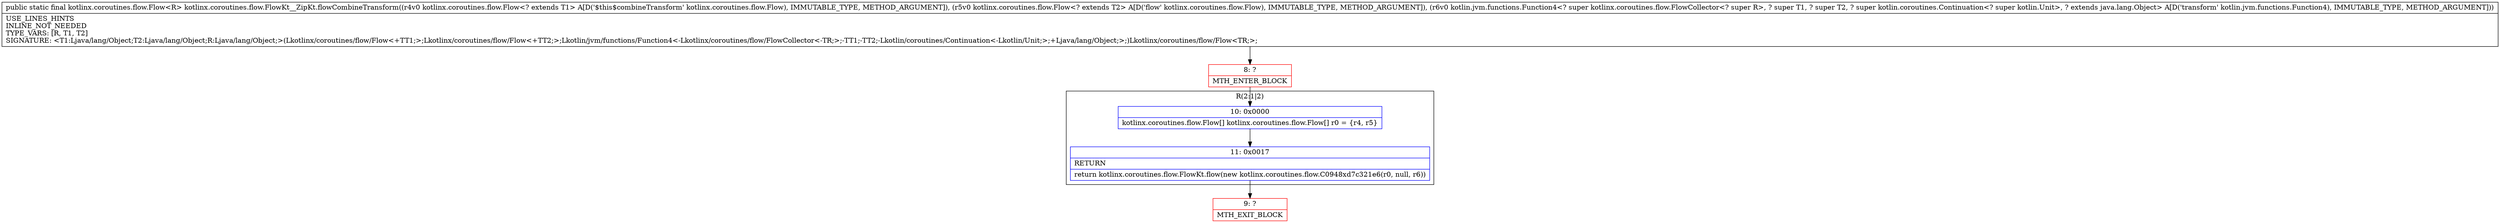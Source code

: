 digraph "CFG forkotlinx.coroutines.flow.FlowKt__ZipKt.flowCombineTransform(Lkotlinx\/coroutines\/flow\/Flow;Lkotlinx\/coroutines\/flow\/Flow;Lkotlin\/jvm\/functions\/Function4;)Lkotlinx\/coroutines\/flow\/Flow;" {
subgraph cluster_Region_1243457699 {
label = "R(2:1|2)";
node [shape=record,color=blue];
Node_10 [shape=record,label="{10\:\ 0x0000|kotlinx.coroutines.flow.Flow[] kotlinx.coroutines.flow.Flow[] r0 = \{r4, r5\}\l}"];
Node_11 [shape=record,label="{11\:\ 0x0017|RETURN\l|return kotlinx.coroutines.flow.FlowKt.flow(new kotlinx.coroutines.flow.C0948xd7c321e6(r0, null, r6))\l}"];
}
Node_8 [shape=record,color=red,label="{8\:\ ?|MTH_ENTER_BLOCK\l}"];
Node_9 [shape=record,color=red,label="{9\:\ ?|MTH_EXIT_BLOCK\l}"];
MethodNode[shape=record,label="{public static final kotlinx.coroutines.flow.Flow\<R\> kotlinx.coroutines.flow.FlowKt__ZipKt.flowCombineTransform((r4v0 kotlinx.coroutines.flow.Flow\<? extends T1\> A[D('$this$combineTransform' kotlinx.coroutines.flow.Flow), IMMUTABLE_TYPE, METHOD_ARGUMENT]), (r5v0 kotlinx.coroutines.flow.Flow\<? extends T2\> A[D('flow' kotlinx.coroutines.flow.Flow), IMMUTABLE_TYPE, METHOD_ARGUMENT]), (r6v0 kotlin.jvm.functions.Function4\<? super kotlinx.coroutines.flow.FlowCollector\<? super R\>, ? super T1, ? super T2, ? super kotlin.coroutines.Continuation\<? super kotlin.Unit\>, ? extends java.lang.Object\> A[D('transform' kotlin.jvm.functions.Function4), IMMUTABLE_TYPE, METHOD_ARGUMENT]))  | USE_LINES_HINTS\lINLINE_NOT_NEEDED\lTYPE_VARS: [R, T1, T2]\lSIGNATURE: \<T1:Ljava\/lang\/Object;T2:Ljava\/lang\/Object;R:Ljava\/lang\/Object;\>(Lkotlinx\/coroutines\/flow\/Flow\<+TT1;\>;Lkotlinx\/coroutines\/flow\/Flow\<+TT2;\>;Lkotlin\/jvm\/functions\/Function4\<\-Lkotlinx\/coroutines\/flow\/FlowCollector\<\-TR;\>;\-TT1;\-TT2;\-Lkotlin\/coroutines\/Continuation\<\-Lkotlin\/Unit;\>;+Ljava\/lang\/Object;\>;)Lkotlinx\/coroutines\/flow\/Flow\<TR;\>;\l}"];
MethodNode -> Node_8;Node_10 -> Node_11;
Node_11 -> Node_9;
Node_8 -> Node_10;
}

